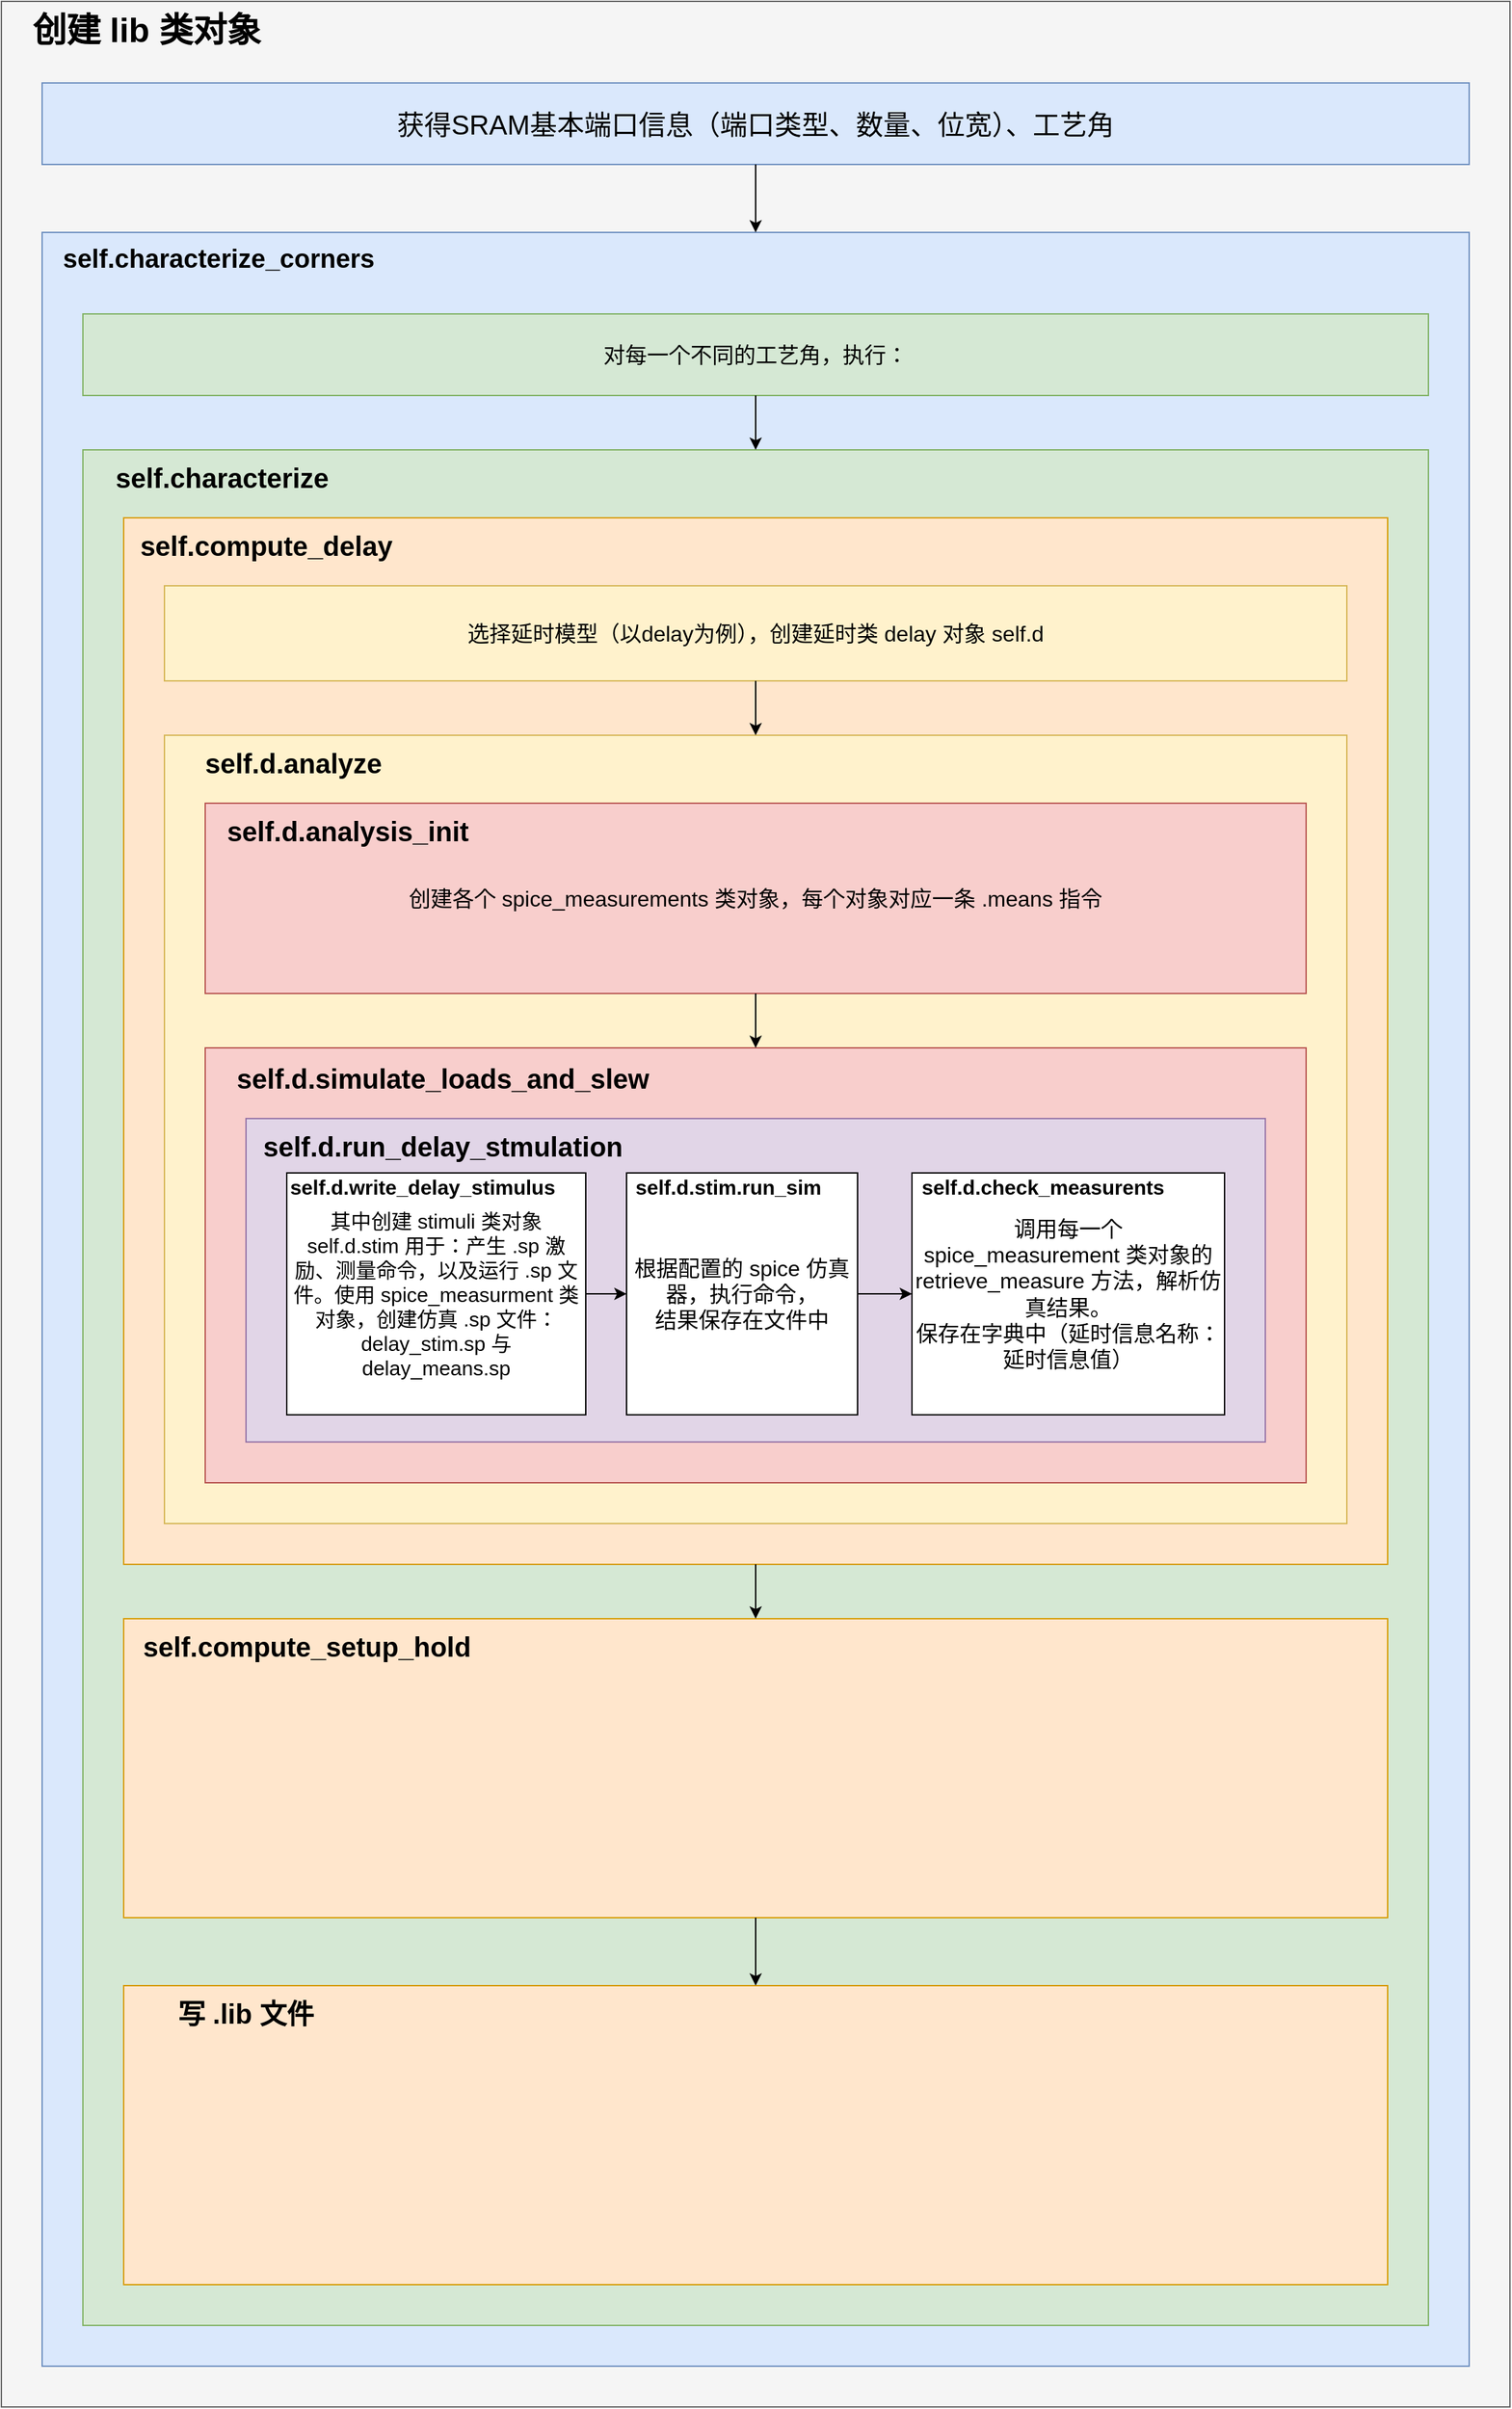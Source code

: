 <mxfile version="13.3.5" type="device"><diagram id="8M8021YQZWDOSgpBbJkW" name="第 1 页"><mxGraphModel dx="1538" dy="1208" grid="1" gridSize="10" guides="1" tooltips="1" connect="1" arrows="1" fold="1" page="1" pageScale="1" pageWidth="1654" pageHeight="2336" math="0" shadow="0"><root><mxCell id="0"/><mxCell id="1" parent="0"/><mxCell id="f0yyWP3ddYYI9QnN-eOI-47" value="" style="rounded=0;whiteSpace=wrap;html=1;strokeWidth=1;fillColor=#f5f5f5;strokeColor=#666666;fontColor=#333333;" parent="1" vertex="1"><mxGeometry x="260" y="400" width="1110" height="1770" as="geometry"/></mxCell><mxCell id="f0yyWP3ddYYI9QnN-eOI-42" value="" style="rounded=0;whiteSpace=wrap;html=1;strokeWidth=1;fillColor=#dae8fc;strokeColor=#6c8ebf;" parent="1" vertex="1"><mxGeometry x="290" y="570" width="1050" height="1570" as="geometry"/></mxCell><mxCell id="f0yyWP3ddYYI9QnN-eOI-40" value="" style="rounded=0;whiteSpace=wrap;html=1;strokeWidth=1;fillColor=#d5e8d4;strokeColor=#82b366;" parent="1" vertex="1"><mxGeometry x="320" y="730" width="990" height="1380" as="geometry"/></mxCell><mxCell id="f0yyWP3ddYYI9QnN-eOI-1" value="创建 lib 类对象 self" style="rounded=0;whiteSpace=wrap;html=1;fillColor=#ffe6cc;strokeColor=#d79b00;" parent="1" vertex="1"><mxGeometry x="350" y="780" width="930" height="770" as="geometry"/></mxCell><mxCell id="f0yyWP3ddYYI9QnN-eOI-30" value="" style="rounded=0;whiteSpace=wrap;html=1;strokeWidth=1;fillColor=#fff2cc;strokeColor=#d6b656;" parent="1" vertex="1"><mxGeometry x="380" y="940" width="870" height="580" as="geometry"/></mxCell><mxCell id="f0yyWP3ddYYI9QnN-eOI-28" value="" style="rounded=0;whiteSpace=wrap;html=1;strokeWidth=1;fillColor=#f8cecc;strokeColor=#b85450;" parent="1" vertex="1"><mxGeometry x="410" y="1170" width="810" height="320" as="geometry"/></mxCell><mxCell id="f0yyWP3ddYYI9QnN-eOI-18" value="" style="rounded=0;whiteSpace=wrap;html=1;fillColor=#e1d5e7;strokeColor=#9673a6;" parent="1" vertex="1"><mxGeometry x="440" y="1222" width="750" height="238" as="geometry"/></mxCell><mxCell id="f0yyWP3ddYYI9QnN-eOI-5" value="选择延时模型（以delay为例），创建延时类 delay 对象 self.d" style="rounded=0;whiteSpace=wrap;html=1;fillColor=#fff2cc;strokeColor=#d6b656;fontSize=16;" parent="1" vertex="1"><mxGeometry x="380" y="830" width="870" height="70" as="geometry"/></mxCell><mxCell id="f0yyWP3ddYYI9QnN-eOI-10" value="&lt;font style=&quot;font-size: 15px&quot;&gt;其中创建 stimuli 类对象 self.d.stim 用于：产生 .sp 激励、测量命令，以及运行 .sp 文件。使用 spice_measurment 类对象，创建仿真 .sp 文件：delay_stim.sp 与 delay_means.sp&lt;/font&gt;" style="rounded=0;whiteSpace=wrap;html=1;" parent="1" vertex="1"><mxGeometry x="470" y="1262" width="220" height="178" as="geometry"/></mxCell><mxCell id="f0yyWP3ddYYI9QnN-eOI-11" value="根据配置的 spice 仿真器，执行命令，&lt;br style=&quot;font-size: 16px;&quot;&gt;结果保存在文件中" style="rounded=0;whiteSpace=wrap;html=1;fontSize=16;" parent="1" vertex="1"><mxGeometry x="720" y="1262" width="170" height="178" as="geometry"/></mxCell><mxCell id="f0yyWP3ddYYI9QnN-eOI-19" value="self.d.run_delay_stmulation" style="text;html=1;strokeColor=none;fillColor=none;align=center;verticalAlign=middle;whiteSpace=wrap;rounded=0;fontStyle=1;fontSize=20;" parent="1" vertex="1"><mxGeometry x="450" y="1232" width="270" height="20" as="geometry"/></mxCell><mxCell id="f0yyWP3ddYYI9QnN-eOI-20" value="self.d.write_delay_stimulus" style="text;html=1;strokeColor=none;fillColor=none;align=center;verticalAlign=middle;whiteSpace=wrap;rounded=0;fontStyle=1;fontSize=15;" parent="1" vertex="1"><mxGeometry x="490" y="1262" width="160" height="20" as="geometry"/></mxCell><mxCell id="f0yyWP3ddYYI9QnN-eOI-21" value="self.d.stim.run_sim" style="text;html=1;strokeColor=none;fillColor=none;align=center;verticalAlign=middle;whiteSpace=wrap;rounded=0;fontStyle=1;fontSize=15;" parent="1" vertex="1"><mxGeometry x="740" y="1262" width="110" height="20" as="geometry"/></mxCell><mxCell id="f0yyWP3ddYYI9QnN-eOI-22" value="&lt;span style=&quot;font-size: 16px;&quot;&gt;调用每一个 spice_measurement 类对象的 retrieve_measure 方法，解析仿真结果。&lt;/span&gt;&lt;br style=&quot;font-size: 16px;&quot;&gt;&lt;span style=&quot;font-size: 16px;&quot;&gt;保存在字典中（延时信息名称：延时信息值）&lt;/span&gt;" style="rounded=0;whiteSpace=wrap;html=1;fontSize=16;" parent="1" vertex="1"><mxGeometry x="930" y="1262" width="230" height="178" as="geometry"/></mxCell><mxCell id="f0yyWP3ddYYI9QnN-eOI-23" value="self.d.check_measurents" style="text;html=1;strokeColor=none;fillColor=none;align=center;verticalAlign=middle;whiteSpace=wrap;rounded=0;fontStyle=1;fontSize=15;" parent="1" vertex="1"><mxGeometry x="950" y="1262" width="153" height="20" as="geometry"/></mxCell><mxCell id="f0yyWP3ddYYI9QnN-eOI-24" value="" style="endArrow=classic;html=1;exitX=1;exitY=0.5;exitDx=0;exitDy=0;entryX=0;entryY=0.5;entryDx=0;entryDy=0;" parent="1" source="f0yyWP3ddYYI9QnN-eOI-10" target="f0yyWP3ddYYI9QnN-eOI-11" edge="1"><mxGeometry width="50" height="50" relative="1" as="geometry"><mxPoint x="280" y="1382" as="sourcePoint"/><mxPoint x="330" y="1332" as="targetPoint"/></mxGeometry></mxCell><mxCell id="f0yyWP3ddYYI9QnN-eOI-26" value="" style="endArrow=classic;html=1;exitX=1;exitY=0.5;exitDx=0;exitDy=0;entryX=0;entryY=0.5;entryDx=0;entryDy=0;" parent="1" source="f0yyWP3ddYYI9QnN-eOI-11" target="f0yyWP3ddYYI9QnN-eOI-22" edge="1"><mxGeometry width="50" height="50" relative="1" as="geometry"><mxPoint x="940" y="1542" as="sourcePoint"/><mxPoint x="990" y="1492" as="targetPoint"/></mxGeometry></mxCell><mxCell id="f0yyWP3ddYYI9QnN-eOI-29" value="self.d.simulate_loads_and_slew" style="text;html=1;strokeColor=none;fillColor=none;align=center;verticalAlign=middle;whiteSpace=wrap;rounded=0;fontStyle=1;fontSize=20;" parent="1" vertex="1"><mxGeometry x="420" y="1182" width="330" height="20" as="geometry"/></mxCell><mxCell id="f0yyWP3ddYYI9QnN-eOI-32" value="创建各个 spice_measurements 类对象，每个对象对应一条 .means 指令" style="rounded=0;whiteSpace=wrap;html=1;strokeWidth=1;fillColor=#f8cecc;strokeColor=#b85450;fontSize=16;" parent="1" vertex="1"><mxGeometry x="410" y="990" width="810" height="140" as="geometry"/></mxCell><mxCell id="f0yyWP3ddYYI9QnN-eOI-31" value="self.d.analysis_init" style="text;html=1;strokeColor=none;fillColor=none;align=center;verticalAlign=middle;whiteSpace=wrap;rounded=0;fontStyle=1;fontSize=20;" parent="1" vertex="1"><mxGeometry x="420" y="1000" width="190" height="20" as="geometry"/></mxCell><mxCell id="f0yyWP3ddYYI9QnN-eOI-36" value="" style="endArrow=classic;html=1;exitX=0.5;exitY=1;exitDx=0;exitDy=0;entryX=0.5;entryY=0;entryDx=0;entryDy=0;" parent="1" source="f0yyWP3ddYYI9QnN-eOI-32" target="f0yyWP3ddYYI9QnN-eOI-28" edge="1"><mxGeometry width="50" height="50" relative="1" as="geometry"><mxPoint x="210" y="1230" as="sourcePoint"/><mxPoint x="260" y="1180" as="targetPoint"/></mxGeometry></mxCell><mxCell id="f0yyWP3ddYYI9QnN-eOI-37" value="self.d.analyze" style="text;html=1;strokeColor=none;fillColor=none;align=center;verticalAlign=middle;whiteSpace=wrap;rounded=0;fontStyle=1;fontSize=20;" parent="1" vertex="1"><mxGeometry x="390" y="950" width="170" height="20" as="geometry"/></mxCell><mxCell id="f0yyWP3ddYYI9QnN-eOI-38" value="self.compute_delay" style="text;html=1;strokeColor=none;fillColor=none;align=center;verticalAlign=middle;whiteSpace=wrap;rounded=0;fontStyle=1;fontSize=20;" parent="1" vertex="1"><mxGeometry x="360" y="790" width="190" height="20" as="geometry"/></mxCell><mxCell id="f0yyWP3ddYYI9QnN-eOI-39" value="" style="endArrow=classic;html=1;exitX=0.5;exitY=1;exitDx=0;exitDy=0;entryX=0.5;entryY=0;entryDx=0;entryDy=0;" parent="1" source="f0yyWP3ddYYI9QnN-eOI-5" target="f0yyWP3ddYYI9QnN-eOI-30" edge="1"><mxGeometry width="50" height="50" relative="1" as="geometry"><mxPoint x="870" y="890" as="sourcePoint"/><mxPoint x="920" y="840" as="targetPoint"/></mxGeometry></mxCell><mxCell id="f0yyWP3ddYYI9QnN-eOI-41" value="self.characterize" style="text;html=1;strokeColor=none;fillColor=none;align=center;verticalAlign=middle;whiteSpace=wrap;rounded=0;fontStyle=1;fontSize=20;" parent="1" vertex="1"><mxGeometry x="325" y="740" width="195" height="20" as="geometry"/></mxCell><mxCell id="f0yyWP3ddYYI9QnN-eOI-43" value="self.characterize_corners" style="text;html=1;strokeColor=none;fillColor=none;align=center;verticalAlign=middle;whiteSpace=wrap;rounded=0;fontStyle=1;fontSize=19;" parent="1" vertex="1"><mxGeometry x="310" y="580" width="220" height="20" as="geometry"/></mxCell><mxCell id="f0yyWP3ddYYI9QnN-eOI-45" value="对每一个不同的工艺角，执行：" style="rounded=0;whiteSpace=wrap;html=1;strokeWidth=1;fillColor=#d5e8d4;strokeColor=#82b366;fontSize=16;" parent="1" vertex="1"><mxGeometry x="320" y="630" width="990" height="60" as="geometry"/></mxCell><mxCell id="f0yyWP3ddYYI9QnN-eOI-46" value="" style="endArrow=classic;html=1;exitX=0.5;exitY=1;exitDx=0;exitDy=0;entryX=0.5;entryY=0;entryDx=0;entryDy=0;" parent="1" source="f0yyWP3ddYYI9QnN-eOI-45" target="f0yyWP3ddYYI9QnN-eOI-40" edge="1"><mxGeometry width="50" height="50" relative="1" as="geometry"><mxPoint x="1080" y="470" as="sourcePoint"/><mxPoint x="1130" y="420" as="targetPoint"/></mxGeometry></mxCell><mxCell id="f0yyWP3ddYYI9QnN-eOI-48" value="创建 lib 类对象" style="text;html=1;strokeColor=none;fillColor=none;align=center;verticalAlign=middle;whiteSpace=wrap;rounded=0;fontStyle=1;fontSize=25;" parent="1" vertex="1"><mxGeometry x="262.5" y="410" width="207.5" height="20" as="geometry"/></mxCell><mxCell id="f0yyWP3ddYYI9QnN-eOI-49" value="&lt;span style=&quot;font-size: 20px;&quot;&gt;&lt;font style=&quot;font-size: 20px;&quot;&gt;获得SRAM基本端口信息（端口类型、数量、位宽）、工艺角&lt;/font&gt;&lt;/span&gt;" style="rounded=0;whiteSpace=wrap;html=1;strokeWidth=1;fillColor=#dae8fc;strokeColor=#6c8ebf;fontSize=20;" parent="1" vertex="1"><mxGeometry x="290" y="460" width="1050" height="60" as="geometry"/></mxCell><mxCell id="f0yyWP3ddYYI9QnN-eOI-51" value="" style="endArrow=classic;html=1;exitX=0.5;exitY=1;exitDx=0;exitDy=0;entryX=0.5;entryY=0;entryDx=0;entryDy=0;" parent="1" source="f0yyWP3ddYYI9QnN-eOI-49" target="f0yyWP3ddYYI9QnN-eOI-42" edge="1"><mxGeometry width="50" height="50" relative="1" as="geometry"><mxPoint x="920" y="280" as="sourcePoint"/><mxPoint x="850" y="240" as="targetPoint"/></mxGeometry></mxCell><mxCell id="bx-OuCkojD14lcbot9k9-2" value="" style="rounded=0;whiteSpace=wrap;html=1;fontSize=16;fillColor=#ffe6cc;strokeColor=#d79b00;" vertex="1" parent="1"><mxGeometry x="350" y="1590" width="930" height="220" as="geometry"/></mxCell><mxCell id="bx-OuCkojD14lcbot9k9-3" value="self.compute_setup_hold" style="text;html=1;strokeColor=none;fillColor=none;align=center;verticalAlign=middle;whiteSpace=wrap;rounded=0;fontStyle=1;fontSize=20;" vertex="1" parent="1"><mxGeometry x="360" y="1600" width="250" height="20" as="geometry"/></mxCell><mxCell id="bx-OuCkojD14lcbot9k9-4" value="" style="rounded=0;whiteSpace=wrap;html=1;fontSize=16;fillColor=#ffe6cc;strokeColor=#d79b00;" vertex="1" parent="1"><mxGeometry x="350" y="1860" width="930" height="220" as="geometry"/></mxCell><mxCell id="bx-OuCkojD14lcbot9k9-5" value="" style="endArrow=classic;html=1;fontSize=20;exitX=0.5;exitY=1;exitDx=0;exitDy=0;entryX=0.5;entryY=0;entryDx=0;entryDy=0;" edge="1" parent="1" source="f0yyWP3ddYYI9QnN-eOI-1" target="bx-OuCkojD14lcbot9k9-2"><mxGeometry width="50" height="50" relative="1" as="geometry"><mxPoint x="800" y="1750" as="sourcePoint"/><mxPoint x="850" y="1700" as="targetPoint"/></mxGeometry></mxCell><mxCell id="bx-OuCkojD14lcbot9k9-6" value="" style="endArrow=classic;html=1;fontSize=20;exitX=0.5;exitY=1;exitDx=0;exitDy=0;entryX=0.5;entryY=0;entryDx=0;entryDy=0;" edge="1" parent="1" source="bx-OuCkojD14lcbot9k9-2" target="bx-OuCkojD14lcbot9k9-4"><mxGeometry width="50" height="50" relative="1" as="geometry"><mxPoint x="730" y="1950" as="sourcePoint"/><mxPoint x="780" y="1900" as="targetPoint"/></mxGeometry></mxCell><mxCell id="bx-OuCkojD14lcbot9k9-7" value="写 .lib 文件" style="text;html=1;strokeColor=none;fillColor=none;align=center;verticalAlign=middle;whiteSpace=wrap;rounded=0;fontSize=20;fontStyle=1" vertex="1" parent="1"><mxGeometry x="360" y="1870" width="160" height="20" as="geometry"/></mxCell></root></mxGraphModel></diagram></mxfile>